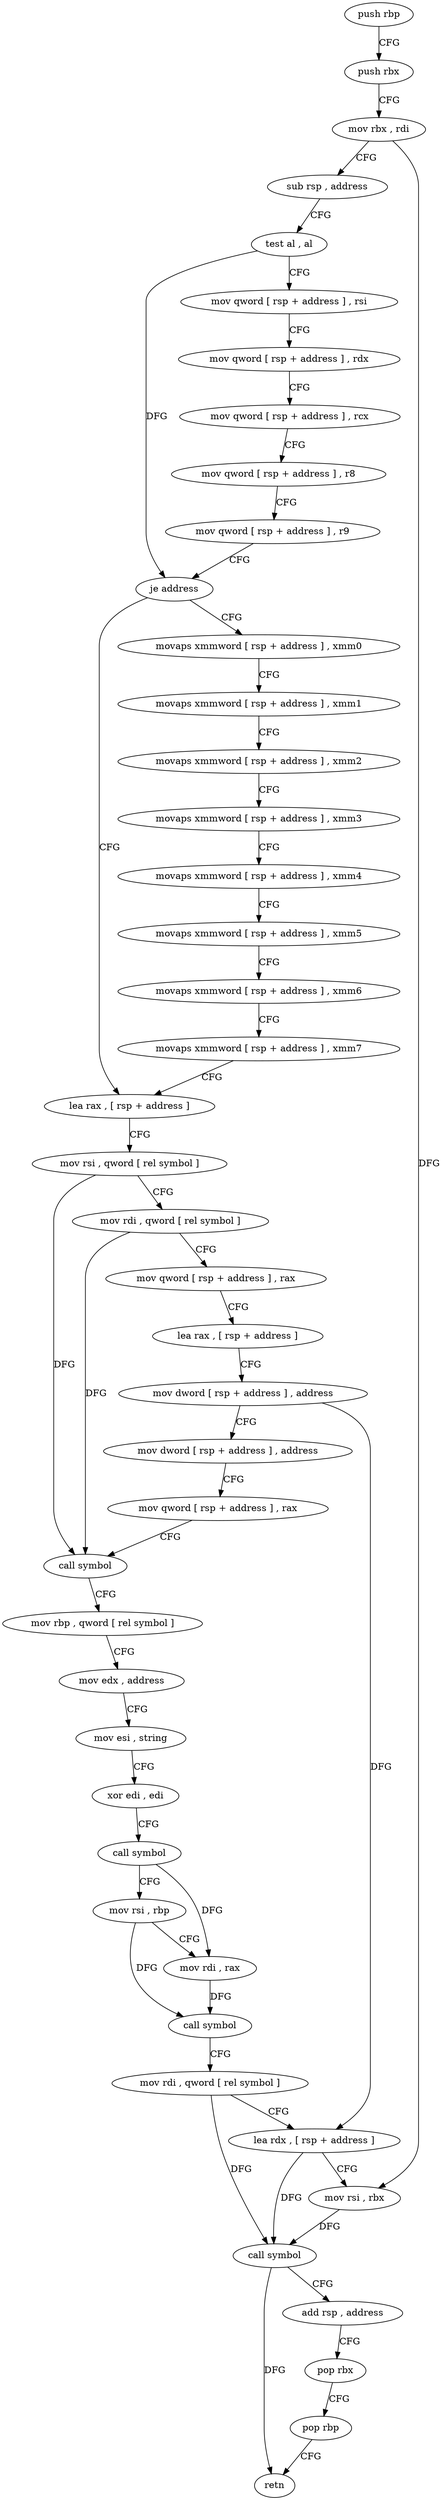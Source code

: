 digraph "func" {
"4213872" [label = "push rbp" ]
"4213873" [label = "push rbx" ]
"4213874" [label = "mov rbx , rdi" ]
"4213877" [label = "sub rsp , address" ]
"4213884" [label = "test al , al" ]
"4213886" [label = "mov qword [ rsp + address ] , rsi" ]
"4213891" [label = "mov qword [ rsp + address ] , rdx" ]
"4213896" [label = "mov qword [ rsp + address ] , rcx" ]
"4213901" [label = "mov qword [ rsp + address ] , r8" ]
"4213906" [label = "mov qword [ rsp + address ] , r9" ]
"4213911" [label = "je address" ]
"4213968" [label = "lea rax , [ rsp + address ]" ]
"4213913" [label = "movaps xmmword [ rsp + address ] , xmm0" ]
"4213976" [label = "mov rsi , qword [ rel symbol ]" ]
"4213983" [label = "mov rdi , qword [ rel symbol ]" ]
"4213990" [label = "mov qword [ rsp + address ] , rax" ]
"4213995" [label = "lea rax , [ rsp + address ]" ]
"4214000" [label = "mov dword [ rsp + address ] , address" ]
"4214008" [label = "mov dword [ rsp + address ] , address" ]
"4214016" [label = "mov qword [ rsp + address ] , rax" ]
"4214021" [label = "call symbol" ]
"4214026" [label = "mov rbp , qword [ rel symbol ]" ]
"4214033" [label = "mov edx , address" ]
"4214038" [label = "mov esi , string" ]
"4214043" [label = "xor edi , edi" ]
"4214045" [label = "call symbol" ]
"4214050" [label = "mov rsi , rbp" ]
"4214053" [label = "mov rdi , rax" ]
"4214056" [label = "call symbol" ]
"4214061" [label = "mov rdi , qword [ rel symbol ]" ]
"4214068" [label = "lea rdx , [ rsp + address ]" ]
"4214073" [label = "mov rsi , rbx" ]
"4214076" [label = "call symbol" ]
"4214081" [label = "add rsp , address" ]
"4214088" [label = "pop rbx" ]
"4214089" [label = "pop rbp" ]
"4214090" [label = "retn" ]
"4213918" [label = "movaps xmmword [ rsp + address ] , xmm1" ]
"4213923" [label = "movaps xmmword [ rsp + address ] , xmm2" ]
"4213928" [label = "movaps xmmword [ rsp + address ] , xmm3" ]
"4213936" [label = "movaps xmmword [ rsp + address ] , xmm4" ]
"4213944" [label = "movaps xmmword [ rsp + address ] , xmm5" ]
"4213952" [label = "movaps xmmword [ rsp + address ] , xmm6" ]
"4213960" [label = "movaps xmmword [ rsp + address ] , xmm7" ]
"4213872" -> "4213873" [ label = "CFG" ]
"4213873" -> "4213874" [ label = "CFG" ]
"4213874" -> "4213877" [ label = "CFG" ]
"4213874" -> "4214073" [ label = "DFG" ]
"4213877" -> "4213884" [ label = "CFG" ]
"4213884" -> "4213886" [ label = "CFG" ]
"4213884" -> "4213911" [ label = "DFG" ]
"4213886" -> "4213891" [ label = "CFG" ]
"4213891" -> "4213896" [ label = "CFG" ]
"4213896" -> "4213901" [ label = "CFG" ]
"4213901" -> "4213906" [ label = "CFG" ]
"4213906" -> "4213911" [ label = "CFG" ]
"4213911" -> "4213968" [ label = "CFG" ]
"4213911" -> "4213913" [ label = "CFG" ]
"4213968" -> "4213976" [ label = "CFG" ]
"4213913" -> "4213918" [ label = "CFG" ]
"4213976" -> "4213983" [ label = "CFG" ]
"4213976" -> "4214021" [ label = "DFG" ]
"4213983" -> "4213990" [ label = "CFG" ]
"4213983" -> "4214021" [ label = "DFG" ]
"4213990" -> "4213995" [ label = "CFG" ]
"4213995" -> "4214000" [ label = "CFG" ]
"4214000" -> "4214008" [ label = "CFG" ]
"4214000" -> "4214068" [ label = "DFG" ]
"4214008" -> "4214016" [ label = "CFG" ]
"4214016" -> "4214021" [ label = "CFG" ]
"4214021" -> "4214026" [ label = "CFG" ]
"4214026" -> "4214033" [ label = "CFG" ]
"4214033" -> "4214038" [ label = "CFG" ]
"4214038" -> "4214043" [ label = "CFG" ]
"4214043" -> "4214045" [ label = "CFG" ]
"4214045" -> "4214050" [ label = "CFG" ]
"4214045" -> "4214053" [ label = "DFG" ]
"4214050" -> "4214053" [ label = "CFG" ]
"4214050" -> "4214056" [ label = "DFG" ]
"4214053" -> "4214056" [ label = "DFG" ]
"4214056" -> "4214061" [ label = "CFG" ]
"4214061" -> "4214068" [ label = "CFG" ]
"4214061" -> "4214076" [ label = "DFG" ]
"4214068" -> "4214073" [ label = "CFG" ]
"4214068" -> "4214076" [ label = "DFG" ]
"4214073" -> "4214076" [ label = "DFG" ]
"4214076" -> "4214081" [ label = "CFG" ]
"4214076" -> "4214090" [ label = "DFG" ]
"4214081" -> "4214088" [ label = "CFG" ]
"4214088" -> "4214089" [ label = "CFG" ]
"4214089" -> "4214090" [ label = "CFG" ]
"4213918" -> "4213923" [ label = "CFG" ]
"4213923" -> "4213928" [ label = "CFG" ]
"4213928" -> "4213936" [ label = "CFG" ]
"4213936" -> "4213944" [ label = "CFG" ]
"4213944" -> "4213952" [ label = "CFG" ]
"4213952" -> "4213960" [ label = "CFG" ]
"4213960" -> "4213968" [ label = "CFG" ]
}
